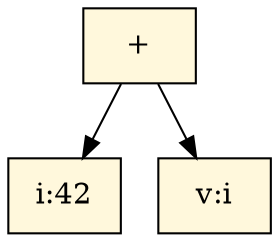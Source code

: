 digraph AST {
node [shape="box",style="filled",fillcolor="cornsilk"]2 [label="+"]
2 -> 0
2 -> 1
0 [label="i:42"]
1 [label="v:i"]
}
